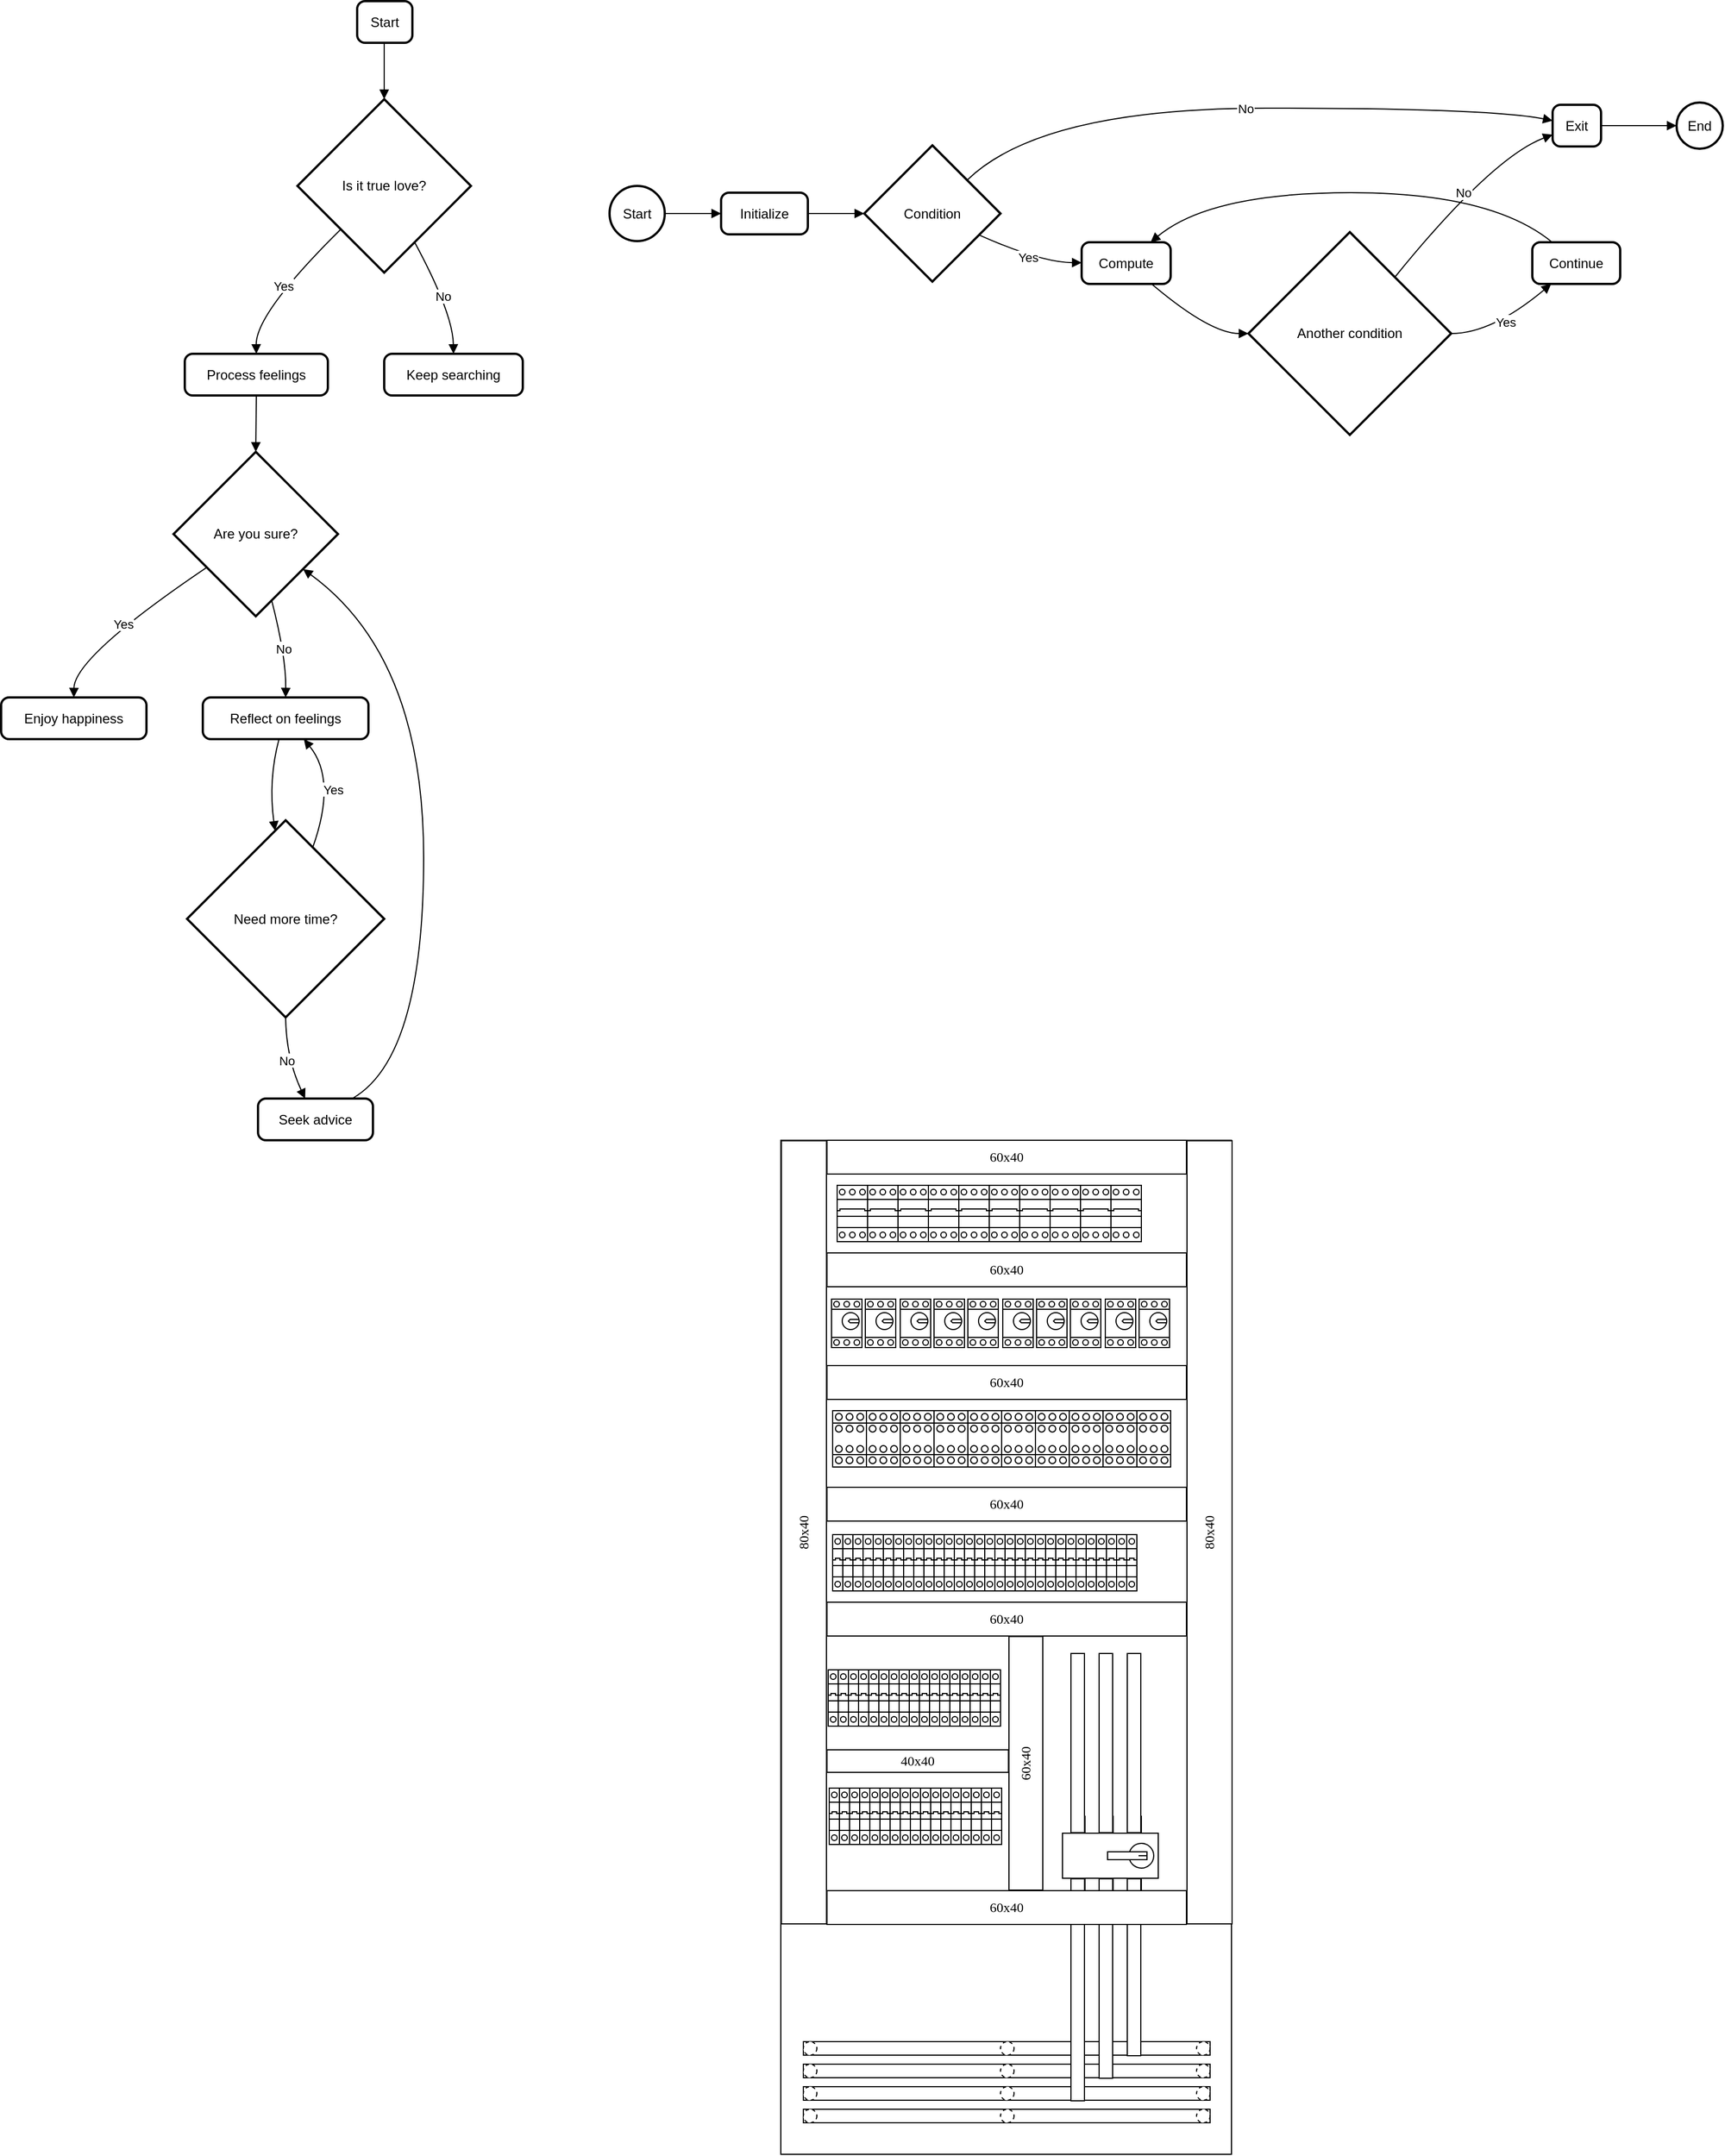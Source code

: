 <mxfile version="24.7.10">
  <diagram name="Page-1" id="JNUpkEpiuHTfUst7GYjN">
    <mxGraphModel dx="701" dy="-2939" grid="1" gridSize="10" guides="1" tooltips="1" connect="1" arrows="1" fold="1" page="1" pageScale="1" pageWidth="850" pageHeight="1100" math="0" shadow="0">
      <root>
        <mxCell id="0" />
        <mxCell id="1" parent="0" />
        <mxCell id="OuKS78Ats9uxQYEp-e0J-1" value="Start" style="rounded=1;absoluteArcSize=1;arcSize=14;whiteSpace=wrap;strokeWidth=2;" vertex="1" parent="1">
          <mxGeometry x="336" y="3370" width="49" height="37" as="geometry" />
        </mxCell>
        <mxCell id="OuKS78Ats9uxQYEp-e0J-2" value="Is it true love?" style="rhombus;strokeWidth=2;whiteSpace=wrap;" vertex="1" parent="1">
          <mxGeometry x="283" y="3457" width="154" height="154" as="geometry" />
        </mxCell>
        <mxCell id="OuKS78Ats9uxQYEp-e0J-3" value="Process feelings" style="rounded=1;absoluteArcSize=1;arcSize=14;whiteSpace=wrap;strokeWidth=2;" vertex="1" parent="1">
          <mxGeometry x="183" y="3683" width="127" height="37" as="geometry" />
        </mxCell>
        <mxCell id="OuKS78Ats9uxQYEp-e0J-4" value="Are you sure?" style="rhombus;strokeWidth=2;whiteSpace=wrap;" vertex="1" parent="1">
          <mxGeometry x="173" y="3770" width="146" height="146" as="geometry" />
        </mxCell>
        <mxCell id="OuKS78Ats9uxQYEp-e0J-5" value="Enjoy happiness" style="rounded=1;absoluteArcSize=1;arcSize=14;whiteSpace=wrap;strokeWidth=2;" vertex="1" parent="1">
          <mxGeometry x="20" y="3988" width="129" height="37" as="geometry" />
        </mxCell>
        <mxCell id="OuKS78Ats9uxQYEp-e0J-6" value="Reflect on feelings" style="rounded=1;absoluteArcSize=1;arcSize=14;whiteSpace=wrap;strokeWidth=2;" vertex="1" parent="1">
          <mxGeometry x="199" y="3988" width="147" height="37" as="geometry" />
        </mxCell>
        <mxCell id="OuKS78Ats9uxQYEp-e0J-7" value="Need more time?" style="rhombus;strokeWidth=2;whiteSpace=wrap;" vertex="1" parent="1">
          <mxGeometry x="185" y="4097" width="175" height="175" as="geometry" />
        </mxCell>
        <mxCell id="OuKS78Ats9uxQYEp-e0J-8" value="Seek advice" style="rounded=1;absoluteArcSize=1;arcSize=14;whiteSpace=wrap;strokeWidth=2;" vertex="1" parent="1">
          <mxGeometry x="248" y="4344" width="102" height="37" as="geometry" />
        </mxCell>
        <mxCell id="OuKS78Ats9uxQYEp-e0J-9" value="Keep searching" style="rounded=1;absoluteArcSize=1;arcSize=14;whiteSpace=wrap;strokeWidth=2;" vertex="1" parent="1">
          <mxGeometry x="360" y="3683" width="123" height="37" as="geometry" />
        </mxCell>
        <mxCell id="OuKS78Ats9uxQYEp-e0J-10" value="" style="curved=1;startArrow=none;endArrow=block;exitX=0.49;exitY=1;entryX=0.5;entryY=0;rounded=0;" edge="1" parent="1" source="OuKS78Ats9uxQYEp-e0J-1" target="OuKS78Ats9uxQYEp-e0J-2">
          <mxGeometry relative="1" as="geometry">
            <Array as="points" />
          </mxGeometry>
        </mxCell>
        <mxCell id="OuKS78Ats9uxQYEp-e0J-11" value="Yes" style="curved=1;startArrow=none;endArrow=block;exitX=0;exitY=1;entryX=0.5;entryY=0;rounded=0;" edge="1" parent="1" source="OuKS78Ats9uxQYEp-e0J-2" target="OuKS78Ats9uxQYEp-e0J-3">
          <mxGeometry relative="1" as="geometry">
            <Array as="points">
              <mxPoint x="246" y="3647" />
            </Array>
          </mxGeometry>
        </mxCell>
        <mxCell id="OuKS78Ats9uxQYEp-e0J-12" value="" style="curved=1;startArrow=none;endArrow=block;exitX=0.5;exitY=1;entryX=0.5;entryY=0;rounded=0;" edge="1" parent="1" source="OuKS78Ats9uxQYEp-e0J-3" target="OuKS78Ats9uxQYEp-e0J-4">
          <mxGeometry relative="1" as="geometry">
            <Array as="points" />
          </mxGeometry>
        </mxCell>
        <mxCell id="OuKS78Ats9uxQYEp-e0J-13" value="Yes" style="curved=1;startArrow=none;endArrow=block;exitX=0;exitY=0.84;entryX=0.5;entryY=0;rounded=0;" edge="1" parent="1" source="OuKS78Ats9uxQYEp-e0J-4" target="OuKS78Ats9uxQYEp-e0J-5">
          <mxGeometry relative="1" as="geometry">
            <Array as="points">
              <mxPoint x="85" y="3952" />
            </Array>
          </mxGeometry>
        </mxCell>
        <mxCell id="OuKS78Ats9uxQYEp-e0J-14" value="No" style="curved=1;startArrow=none;endArrow=block;exitX=0.62;exitY=1;entryX=0.5;entryY=0;rounded=0;" edge="1" parent="1" source="OuKS78Ats9uxQYEp-e0J-4" target="OuKS78Ats9uxQYEp-e0J-6">
          <mxGeometry relative="1" as="geometry">
            <Array as="points">
              <mxPoint x="273" y="3952" />
            </Array>
          </mxGeometry>
        </mxCell>
        <mxCell id="OuKS78Ats9uxQYEp-e0J-15" value="" style="curved=1;startArrow=none;endArrow=block;exitX=0.46;exitY=1;entryX=0.44;entryY=0;rounded=0;" edge="1" parent="1" source="OuKS78Ats9uxQYEp-e0J-6" target="OuKS78Ats9uxQYEp-e0J-7">
          <mxGeometry relative="1" as="geometry">
            <Array as="points">
              <mxPoint x="257" y="4061" />
            </Array>
          </mxGeometry>
        </mxCell>
        <mxCell id="OuKS78Ats9uxQYEp-e0J-16" value="Yes" style="curved=1;startArrow=none;endArrow=block;exitX=0.69;exitY=0;entryX=0.61;entryY=1;rounded=0;" edge="1" parent="1" source="OuKS78Ats9uxQYEp-e0J-7" target="OuKS78Ats9uxQYEp-e0J-6">
          <mxGeometry relative="1" as="geometry">
            <Array as="points">
              <mxPoint x="318" y="4061" />
            </Array>
          </mxGeometry>
        </mxCell>
        <mxCell id="OuKS78Ats9uxQYEp-e0J-17" value="No" style="curved=1;startArrow=none;endArrow=block;exitX=0.5;exitY=1;entryX=0.41;entryY=0;rounded=0;" edge="1" parent="1" source="OuKS78Ats9uxQYEp-e0J-7" target="OuKS78Ats9uxQYEp-e0J-8">
          <mxGeometry relative="1" as="geometry">
            <Array as="points">
              <mxPoint x="273" y="4308" />
            </Array>
          </mxGeometry>
        </mxCell>
        <mxCell id="OuKS78Ats9uxQYEp-e0J-18" value="" style="curved=1;startArrow=none;endArrow=block;exitX=0.82;exitY=0;entryX=1;entryY=0.87;rounded=0;" edge="1" parent="1" source="OuKS78Ats9uxQYEp-e0J-8" target="OuKS78Ats9uxQYEp-e0J-4">
          <mxGeometry relative="1" as="geometry">
            <Array as="points">
              <mxPoint x="395" y="4308" />
              <mxPoint x="395" y="3952" />
            </Array>
          </mxGeometry>
        </mxCell>
        <mxCell id="OuKS78Ats9uxQYEp-e0J-19" value="No" style="curved=1;startArrow=none;endArrow=block;exitX=0.77;exitY=1;entryX=0.5;entryY=0;rounded=0;" edge="1" parent="1" source="OuKS78Ats9uxQYEp-e0J-2" target="OuKS78Ats9uxQYEp-e0J-9">
          <mxGeometry relative="1" as="geometry">
            <Array as="points">
              <mxPoint x="421" y="3647" />
            </Array>
          </mxGeometry>
        </mxCell>
        <mxCell id="OuKS78Ats9uxQYEp-e0J-20" value="Start" style="ellipse;aspect=fixed;strokeWidth=2;whiteSpace=wrap;" vertex="1" parent="1">
          <mxGeometry x="560" y="3534" width="49" height="49" as="geometry" />
        </mxCell>
        <mxCell id="OuKS78Ats9uxQYEp-e0J-21" value="Initialize" style="rounded=1;absoluteArcSize=1;arcSize=14;whiteSpace=wrap;strokeWidth=2;" vertex="1" parent="1">
          <mxGeometry x="659" y="3540" width="77" height="37" as="geometry" />
        </mxCell>
        <mxCell id="OuKS78Ats9uxQYEp-e0J-22" value="Condition" style="rhombus;strokeWidth=2;whiteSpace=wrap;" vertex="1" parent="1">
          <mxGeometry x="786" y="3498" width="121" height="121" as="geometry" />
        </mxCell>
        <mxCell id="OuKS78Ats9uxQYEp-e0J-23" value="Compute" style="rounded=1;absoluteArcSize=1;arcSize=14;whiteSpace=wrap;strokeWidth=2;" vertex="1" parent="1">
          <mxGeometry x="979" y="3584" width="79" height="37" as="geometry" />
        </mxCell>
        <mxCell id="OuKS78Ats9uxQYEp-e0J-24" value="Another condition" style="rhombus;strokeWidth=2;whiteSpace=wrap;" vertex="1" parent="1">
          <mxGeometry x="1127" y="3575" width="180" height="180" as="geometry" />
        </mxCell>
        <mxCell id="OuKS78Ats9uxQYEp-e0J-25" value="Exit" style="rounded=1;absoluteArcSize=1;arcSize=14;whiteSpace=wrap;strokeWidth=2;" vertex="1" parent="1">
          <mxGeometry x="1397" y="3462" width="43" height="37" as="geometry" />
        </mxCell>
        <mxCell id="OuKS78Ats9uxQYEp-e0J-26" value="Continue" style="rounded=1;absoluteArcSize=1;arcSize=14;whiteSpace=wrap;strokeWidth=2;" vertex="1" parent="1">
          <mxGeometry x="1379" y="3584" width="78" height="37" as="geometry" />
        </mxCell>
        <mxCell id="OuKS78Ats9uxQYEp-e0J-27" value="End" style="ellipse;aspect=fixed;strokeWidth=2;whiteSpace=wrap;" vertex="1" parent="1">
          <mxGeometry x="1507" y="3460" width="41" height="41" as="geometry" />
        </mxCell>
        <mxCell id="OuKS78Ats9uxQYEp-e0J-28" value="" style="curved=1;startArrow=none;endArrow=block;exitX=1;exitY=0.5;entryX=0;entryY=0.5;rounded=0;" edge="1" parent="1" source="OuKS78Ats9uxQYEp-e0J-20" target="OuKS78Ats9uxQYEp-e0J-21">
          <mxGeometry relative="1" as="geometry">
            <Array as="points" />
          </mxGeometry>
        </mxCell>
        <mxCell id="OuKS78Ats9uxQYEp-e0J-29" value="" style="curved=1;startArrow=none;endArrow=block;exitX=1;exitY=0.5;entryX=0;entryY=0.5;rounded=0;" edge="1" parent="1" source="OuKS78Ats9uxQYEp-e0J-21" target="OuKS78Ats9uxQYEp-e0J-22">
          <mxGeometry relative="1" as="geometry">
            <Array as="points" />
          </mxGeometry>
        </mxCell>
        <mxCell id="OuKS78Ats9uxQYEp-e0J-30" value="Yes" style="curved=1;startArrow=none;endArrow=block;exitX=1;exitY=0.73;entryX=0;entryY=0.49;rounded=0;" edge="1" parent="1" source="OuKS78Ats9uxQYEp-e0J-22" target="OuKS78Ats9uxQYEp-e0J-23">
          <mxGeometry relative="1" as="geometry">
            <Array as="points">
              <mxPoint x="943" y="3602" />
            </Array>
          </mxGeometry>
        </mxCell>
        <mxCell id="OuKS78Ats9uxQYEp-e0J-31" value="" style="curved=1;startArrow=none;endArrow=block;exitX=0.78;exitY=0.99;entryX=0;entryY=0.5;rounded=0;" edge="1" parent="1" source="OuKS78Ats9uxQYEp-e0J-23" target="OuKS78Ats9uxQYEp-e0J-24">
          <mxGeometry relative="1" as="geometry">
            <Array as="points">
              <mxPoint x="1093" y="3665" />
            </Array>
          </mxGeometry>
        </mxCell>
        <mxCell id="OuKS78Ats9uxQYEp-e0J-32" value="No" style="curved=1;startArrow=none;endArrow=block;exitX=0.9;exitY=0;entryX=-0.01;entryY=0.72;rounded=0;" edge="1" parent="1" source="OuKS78Ats9uxQYEp-e0J-24" target="OuKS78Ats9uxQYEp-e0J-25">
          <mxGeometry relative="1" as="geometry">
            <Array as="points">
              <mxPoint x="1343" y="3509" />
            </Array>
          </mxGeometry>
        </mxCell>
        <mxCell id="OuKS78Ats9uxQYEp-e0J-33" value="Yes" style="curved=1;startArrow=none;endArrow=block;exitX=1;exitY=0.5;entryX=0.22;entryY=0.99;rounded=0;" edge="1" parent="1" source="OuKS78Ats9uxQYEp-e0J-24" target="OuKS78Ats9uxQYEp-e0J-26">
          <mxGeometry relative="1" as="geometry">
            <Array as="points">
              <mxPoint x="1343" y="3665" />
            </Array>
          </mxGeometry>
        </mxCell>
        <mxCell id="OuKS78Ats9uxQYEp-e0J-34" value="" style="curved=1;startArrow=none;endArrow=block;exitX=0.22;exitY=-0.01;entryX=0.78;entryY=-0.01;rounded=0;" edge="1" parent="1" source="OuKS78Ats9uxQYEp-e0J-26" target="OuKS78Ats9uxQYEp-e0J-23">
          <mxGeometry relative="1" as="geometry">
            <Array as="points">
              <mxPoint x="1343" y="3540" />
              <mxPoint x="1093" y="3540" />
            </Array>
          </mxGeometry>
        </mxCell>
        <mxCell id="OuKS78Ats9uxQYEp-e0J-35" value="No" style="curved=1;startArrow=none;endArrow=block;exitX=1;exitY=0.02;entryX=-0.01;entryY=0.38;rounded=0;" edge="1" parent="1" source="OuKS78Ats9uxQYEp-e0J-22" target="OuKS78Ats9uxQYEp-e0J-25">
          <mxGeometry relative="1" as="geometry">
            <Array as="points">
              <mxPoint x="943" y="3465" />
              <mxPoint x="1343" y="3465" />
            </Array>
          </mxGeometry>
        </mxCell>
        <mxCell id="OuKS78Ats9uxQYEp-e0J-36" value="" style="curved=1;startArrow=none;endArrow=block;exitX=0.99;exitY=0.5;entryX=0;entryY=0.5;rounded=0;" edge="1" parent="1" source="OuKS78Ats9uxQYEp-e0J-25" target="OuKS78Ats9uxQYEp-e0J-27">
          <mxGeometry relative="1" as="geometry">
            <Array as="points" />
          </mxGeometry>
        </mxCell>
        <mxCell id="OuKS78Ats9uxQYEp-e0J-46" value="" style="whiteSpace=wrap;html=1;rounded=0;shadow=0;comic=0;labelBackgroundColor=none;strokeWidth=1;fontFamily=Verdana;fontSize=12;align=center;" vertex="1" parent="1">
          <mxGeometry x="712" y="4381" width="400" height="900" as="geometry" />
        </mxCell>
        <mxCell id="OuKS78Ats9uxQYEp-e0J-47" value="80x40" style="shape=rect;dashed=0;shadow=0;html=1;whiteSpace=wrap;rotation=270;rounded=0;comic=0;labelBackgroundColor=none;strokeWidth=1;fontFamily=Verdana;fontSize=12;align=center;" vertex="1" parent="1">
          <mxGeometry x="385" y="4709" width="695" height="40" as="geometry" />
        </mxCell>
        <mxCell id="OuKS78Ats9uxQYEp-e0J-48" value="80x40" style="shape=rect;dashed=0;shadow=0;html=1;whiteSpace=wrap;rotation=270;rounded=0;comic=0;labelBackgroundColor=none;strokeWidth=1;fontFamily=Verdana;fontSize=12;align=center;" vertex="1" parent="1">
          <mxGeometry x="745" y="4709" width="695" height="40" as="geometry" />
        </mxCell>
        <mxCell id="OuKS78Ats9uxQYEp-e0J-49" value="60x40" style="shape=rect;dashed=0;shadow=0;html=1;whiteSpace=wrap;rounded=0;comic=0;labelBackgroundColor=none;strokeWidth=1;fontFamily=Verdana;fontSize=12;lign=center;" vertex="1" parent="1">
          <mxGeometry x="753" y="4381" width="319" height="30" as="geometry" />
        </mxCell>
        <mxCell id="OuKS78Ats9uxQYEp-e0J-50" value="" style="verticalLabelPosition=bottom;dashed=0;shadow=0;html=1;align=center;verticalAlign=top;strokeWidth=1;shape=mxgraph.cabinets.motorized_switch_3p;rounded=0;comic=0;labelBackgroundColor=none;fontFamily=Verdana;fontSize=12" vertex="1" parent="1">
          <mxGeometry x="962" y="4981" width="85" height="70" as="geometry" />
        </mxCell>
        <mxCell id="OuKS78Ats9uxQYEp-e0J-51" value="" style="whiteSpace=wrap;html=1;rounded=0;shadow=0;comic=0;labelBackgroundColor=none;strokeWidth=1;fontFamily=Verdana;fontSize=12;align=center;rotation=0;" vertex="1" parent="1">
          <mxGeometry x="732" y="5241" width="361" height="12" as="geometry" />
        </mxCell>
        <mxCell id="OuKS78Ats9uxQYEp-e0J-52" value="" style="whiteSpace=wrap;html=1;rounded=0;shadow=0;comic=0;labelBackgroundColor=none;strokeWidth=1;fontFamily=Verdana;fontSize=12;align=center;rotation=0;" vertex="1" parent="1">
          <mxGeometry x="732" y="5221" width="361" height="12" as="geometry" />
        </mxCell>
        <mxCell id="OuKS78Ats9uxQYEp-e0J-53" value="" style="whiteSpace=wrap;html=1;rounded=0;shadow=0;comic=0;labelBackgroundColor=none;strokeWidth=1;fontFamily=Verdana;fontSize=12;align=center;rotation=0;" vertex="1" parent="1">
          <mxGeometry x="732" y="5201" width="361" height="12" as="geometry" />
        </mxCell>
        <mxCell id="OuKS78Ats9uxQYEp-e0J-54" value="" style="whiteSpace=wrap;html=1;rounded=0;shadow=0;comic=0;labelBackgroundColor=none;strokeWidth=1;fontFamily=Verdana;fontSize=12;align=center;rotation=0;" vertex="1" parent="1">
          <mxGeometry x="732" y="5181" width="361" height="12" as="geometry" />
        </mxCell>
        <mxCell id="OuKS78Ats9uxQYEp-e0J-55" value="" style="ellipse;whiteSpace=wrap;html=1;rounded=0;shadow=0;comic=0;labelBackgroundColor=none;strokeWidth=1;fontFamily=Verdana;fontSize=12;align=center;dashed=1;" vertex="1" parent="1">
          <mxGeometry x="732" y="5241" width="12" height="12" as="geometry" />
        </mxCell>
        <mxCell id="OuKS78Ats9uxQYEp-e0J-56" value="" style="ellipse;whiteSpace=wrap;html=1;rounded=0;shadow=0;comic=0;labelBackgroundColor=none;strokeWidth=1;fontFamily=Verdana;fontSize=12;align=center;dashed=1;" vertex="1" parent="1">
          <mxGeometry x="907" y="5241" width="12" height="12" as="geometry" />
        </mxCell>
        <mxCell id="OuKS78Ats9uxQYEp-e0J-57" value="" style="ellipse;whiteSpace=wrap;html=1;rounded=0;shadow=0;comic=0;labelBackgroundColor=none;strokeWidth=1;fontFamily=Verdana;fontSize=12;align=center;dashed=1;" vertex="1" parent="1">
          <mxGeometry x="1081" y="5241" width="12" height="12" as="geometry" />
        </mxCell>
        <mxCell id="OuKS78Ats9uxQYEp-e0J-58" value="" style="ellipse;whiteSpace=wrap;html=1;rounded=0;shadow=0;comic=0;labelBackgroundColor=none;strokeWidth=1;fontFamily=Verdana;fontSize=12;align=center;dashed=1;" vertex="1" parent="1">
          <mxGeometry x="732" y="5221" width="12" height="12" as="geometry" />
        </mxCell>
        <mxCell id="OuKS78Ats9uxQYEp-e0J-59" value="" style="ellipse;whiteSpace=wrap;html=1;rounded=0;shadow=0;comic=0;labelBackgroundColor=none;strokeWidth=1;fontFamily=Verdana;fontSize=12;align=center;dashed=1;" vertex="1" parent="1">
          <mxGeometry x="907" y="5221" width="12" height="12" as="geometry" />
        </mxCell>
        <mxCell id="OuKS78Ats9uxQYEp-e0J-60" value="" style="ellipse;whiteSpace=wrap;html=1;rounded=0;shadow=0;comic=0;labelBackgroundColor=none;strokeWidth=1;fontFamily=Verdana;fontSize=12;align=center;dashed=1;" vertex="1" parent="1">
          <mxGeometry x="1081" y="5221" width="12" height="12" as="geometry" />
        </mxCell>
        <mxCell id="OuKS78Ats9uxQYEp-e0J-61" value="" style="ellipse;whiteSpace=wrap;html=1;rounded=0;shadow=0;comic=0;labelBackgroundColor=none;strokeWidth=1;fontFamily=Verdana;fontSize=12;align=center;dashed=1;" vertex="1" parent="1">
          <mxGeometry x="732" y="5201" width="12" height="12" as="geometry" />
        </mxCell>
        <mxCell id="OuKS78Ats9uxQYEp-e0J-62" value="" style="ellipse;whiteSpace=wrap;html=1;rounded=0;shadow=0;comic=0;labelBackgroundColor=none;strokeWidth=1;fontFamily=Verdana;fontSize=12;align=center;dashed=1;" vertex="1" parent="1">
          <mxGeometry x="907" y="5201" width="12" height="12" as="geometry" />
        </mxCell>
        <mxCell id="OuKS78Ats9uxQYEp-e0J-63" value="" style="ellipse;whiteSpace=wrap;html=1;rounded=0;shadow=0;comic=0;labelBackgroundColor=none;strokeWidth=1;fontFamily=Verdana;fontSize=12;align=center;dashed=1;" vertex="1" parent="1">
          <mxGeometry x="1081" y="5201" width="12" height="12" as="geometry" />
        </mxCell>
        <mxCell id="OuKS78Ats9uxQYEp-e0J-64" value="" style="ellipse;whiteSpace=wrap;html=1;rounded=0;shadow=0;comic=0;labelBackgroundColor=none;strokeWidth=1;fontFamily=Verdana;fontSize=12;align=center;dashed=1;" vertex="1" parent="1">
          <mxGeometry x="732" y="5181" width="12" height="12" as="geometry" />
        </mxCell>
        <mxCell id="OuKS78Ats9uxQYEp-e0J-65" value="" style="ellipse;whiteSpace=wrap;html=1;rounded=0;shadow=0;comic=0;labelBackgroundColor=none;strokeWidth=1;fontFamily=Verdana;fontSize=12;align=center;dashed=1;" vertex="1" parent="1">
          <mxGeometry x="907" y="5181" width="12" height="12" as="geometry" />
        </mxCell>
        <mxCell id="OuKS78Ats9uxQYEp-e0J-66" value="" style="ellipse;whiteSpace=wrap;html=1;rounded=0;shadow=0;comic=0;labelBackgroundColor=none;strokeWidth=1;fontFamily=Verdana;fontSize=12;align=center;dashed=1;" vertex="1" parent="1">
          <mxGeometry x="1081" y="5181" width="12" height="12" as="geometry" />
        </mxCell>
        <mxCell id="OuKS78Ats9uxQYEp-e0J-67" value="" style="whiteSpace=wrap;html=1;rounded=0;shadow=0;comic=0;labelBackgroundColor=none;strokeWidth=1;ontFamily=Verdana;fontSize=12;align=center;rotation=-90;" vertex="1" parent="1">
          <mxGeometry x="947" y="5109" width="157" height="12" as="geometry" />
        </mxCell>
        <mxCell id="OuKS78Ats9uxQYEp-e0J-68" value="" style="whiteSpace=wrap;html=1;rounded=0;shadow=0;comic=0;labelBackgroundColor=none;strokeWidth=1;ontFamily=Verdana;fontSize=12;align=center;rotation=-90;" vertex="1" parent="1">
          <mxGeometry x="912" y="5119" width="177" height="12" as="geometry" />
        </mxCell>
        <mxCell id="OuKS78Ats9uxQYEp-e0J-69" value="" style="whiteSpace=wrap;html=1;rounded=0;shadow=0;comic=0;labelBackgroundColor=none;strokeWidth=1;ontFamily=Verdana;fontSize=12;align=center;rotation=-90;" vertex="1" parent="1">
          <mxGeometry x="877" y="5129" width="197" height="12" as="geometry" />
        </mxCell>
        <mxCell id="OuKS78Ats9uxQYEp-e0J-70" value="" style="whiteSpace=wrap;html=1;rounded=0;shadow=0;comic=0;labelBackgroundColor=none;strokeWidth=1;fontFamily=Verdana;fontSize=12;align=center;rotation=-90;" vertex="1" parent="1">
          <mxGeometry x="896" y="4910" width="159" height="12" as="geometry" />
        </mxCell>
        <mxCell id="OuKS78Ats9uxQYEp-e0J-71" value="" style="whiteSpace=wrap;html=1;rounded=0;shadow=0;comic=0;labelBackgroundColor=none;strokeWidth=1;fontFamily=Verdana;fontSize=12;align=center;rotation=-90;" vertex="1" parent="1">
          <mxGeometry x="921" y="4910" width="159" height="12" as="geometry" />
        </mxCell>
        <mxCell id="OuKS78Ats9uxQYEp-e0J-72" value="" style="whiteSpace=wrap;html=1;rounded=0;shadow=0;comic=0;labelBackgroundColor=none;strokeWidth=1;fontFamily=Verdana;fontSize=12;align=center;rotation=-90;" vertex="1" parent="1">
          <mxGeometry x="946" y="4910" width="159" height="12" as="geometry" />
        </mxCell>
        <mxCell id="OuKS78Ats9uxQYEp-e0J-73" value="60x40" style="shape=rect;dashed=0;shadow=0;html=1;whiteSpace=wrap;rounded=0;comic=0;labelBackgroundColor=none;strokeWidth=1;fontFamily=Verdana;fontSize=12;align=center;" vertex="1" parent="1">
          <mxGeometry x="753" y="5047" width="319" height="30" as="geometry" />
        </mxCell>
        <mxCell id="OuKS78Ats9uxQYEp-e0J-74" value="60x40" style="shape=rect;dashed=0;shadow=0;html=1;whiteSpace=wrap;rounded=0;comic=0;labelBackgroundColor=none;strokeWidth=1;fontFamily=Verdana;fontSize=12;align=center;" vertex="1" parent="1">
          <mxGeometry x="753" y="4791" width="319" height="30" as="geometry" />
        </mxCell>
        <mxCell id="OuKS78Ats9uxQYEp-e0J-75" value="60x40" style="shape=rect;dashed=0;shadow=0;html=1;whiteSpace=wrap;rounded=0;comic=0;labelBackgroundColor=none;strokeWidth=1;fontFamily=Verdana;fontSize=12;align=center;" vertex="1" parent="1">
          <mxGeometry x="753" y="4689" width="319" height="30" as="geometry" />
        </mxCell>
        <mxCell id="OuKS78Ats9uxQYEp-e0J-76" value="60x40" style="shape=rect;dashed=0;shadow=0;html=1;whiteSpace=wrap;rounded=0;comic=0;labelBackgroundColor=none;strokeWidth=1;fontFamily=Verdana;fontSize=12;align=center;" vertex="1" parent="1">
          <mxGeometry x="753" y="4481" width="319" height="30" as="geometry" />
        </mxCell>
        <mxCell id="OuKS78Ats9uxQYEp-e0J-77" value="" style="verticalLabelPosition=bottom;dashed=0;shadow=0;html=1;align=center;verticalAlign=top;strokeWidth=1;shape=mxgraph.cabinets.cb_3p;rounded=0;comic=0;labelBackgroundColor=none;fontFamily=Verdana;fontSize=12" vertex="1" parent="1">
          <mxGeometry x="762" y="4421" width="27" height="50" as="geometry" />
        </mxCell>
        <mxCell id="OuKS78Ats9uxQYEp-e0J-78" value="" style="verticalLabelPosition=bottom;dashed=0;shadow=0;html=1;align=center;verticalAlign=top;strokeWidth=1;shape=mxgraph.cabinets.cb_3p;rounded=0;comic=0;labelBackgroundColor=none;fontFamily=Verdana;fontSize=12" vertex="1" parent="1">
          <mxGeometry x="789" y="4421" width="27" height="50" as="geometry" />
        </mxCell>
        <mxCell id="OuKS78Ats9uxQYEp-e0J-79" value="" style="verticalLabelPosition=bottom;dashed=0;shadow=0;html=1;align=center;verticalAlign=top;strokeWidth=1;shape=mxgraph.cabinets.cb_3p;rounded=0;comic=0;labelBackgroundColor=none;fontFamily=Verdana;fontSize=12" vertex="1" parent="1">
          <mxGeometry x="816" y="4421" width="27" height="50" as="geometry" />
        </mxCell>
        <mxCell id="OuKS78Ats9uxQYEp-e0J-80" value="" style="verticalLabelPosition=bottom;dashed=0;shadow=0;html=1;align=center;verticalAlign=top;strokeWidth=1;shape=mxgraph.cabinets.cb_3p;rounded=0;comic=0;labelBackgroundColor=none;fontFamily=Verdana;fontSize=12" vertex="1" parent="1">
          <mxGeometry x="843" y="4421" width="27" height="50" as="geometry" />
        </mxCell>
        <mxCell id="OuKS78Ats9uxQYEp-e0J-81" value="" style="verticalLabelPosition=bottom;dashed=0;shadow=0;html=1;align=center;verticalAlign=top;strokeWidth=1;shape=mxgraph.cabinets.cb_3p;rounded=0;comic=0;labelBackgroundColor=none;fontFamily=Verdana;fontSize=12" vertex="1" parent="1">
          <mxGeometry x="870" y="4421" width="27" height="50" as="geometry" />
        </mxCell>
        <mxCell id="OuKS78Ats9uxQYEp-e0J-82" value="" style="verticalLabelPosition=bottom;dashed=0;shadow=0;html=1;align=center;verticalAlign=top;strokeWidth=1;shape=mxgraph.cabinets.cb_3p;rounded=0;comic=0;labelBackgroundColor=none;fontFamily=Verdana;fontSize=12" vertex="1" parent="1">
          <mxGeometry x="897" y="4421" width="27" height="50" as="geometry" />
        </mxCell>
        <mxCell id="OuKS78Ats9uxQYEp-e0J-83" value="" style="verticalLabelPosition=bottom;dashed=0;shadow=0;html=1;align=center;verticalAlign=top;strokeWidth=1;shape=mxgraph.cabinets.cb_3p;rounded=0;comic=0;labelBackgroundColor=none;fontFamily=Verdana;fontSize=12" vertex="1" parent="1">
          <mxGeometry x="924" y="4421" width="27" height="50" as="geometry" />
        </mxCell>
        <mxCell id="OuKS78Ats9uxQYEp-e0J-84" value="" style="verticalLabelPosition=bottom;dashed=0;shadow=0;html=1;align=center;verticalAlign=top;strokeWidth=1;shape=mxgraph.cabinets.cb_3p;rounded=0;comic=0;labelBackgroundColor=none;fontFamily=Verdana;fontSize=12" vertex="1" parent="1">
          <mxGeometry x="951" y="4421" width="27" height="50" as="geometry" />
        </mxCell>
        <mxCell id="OuKS78Ats9uxQYEp-e0J-85" value="" style="verticalLabelPosition=bottom;dashed=0;shadow=0;html=1;align=center;verticalAlign=top;strokeWidth=1;shape=mxgraph.cabinets.cb_3p;rounded=0;comic=0;labelBackgroundColor=none;fontFamily=Verdana;fontSize=12" vertex="1" parent="1">
          <mxGeometry x="978" y="4421" width="27" height="50" as="geometry" />
        </mxCell>
        <mxCell id="OuKS78Ats9uxQYEp-e0J-86" value="" style="verticalLabelPosition=bottom;dashed=0;shadow=0;html=1;align=center;verticalAlign=top;strokeWidth=1;shape=mxgraph.cabinets.cb_3p;rounded=0;comic=0;labelBackgroundColor=none;fontFamily=Verdana;fontSize=12" vertex="1" parent="1">
          <mxGeometry x="1005" y="4421" width="27" height="50" as="geometry" />
        </mxCell>
        <mxCell id="OuKS78Ats9uxQYEp-e0J-87" value="" style="verticalLabelPosition=bottom;dashed=0;shadow=0;html=1;align=center;verticalAlign=top;strokeWidth=1;shape=mxgraph.cabinets.contactor_32_125a;rounded=0;comic=0;labelBackgroundColor=none;fontFamily=Verdana;fontSize=12" vertex="1" parent="1">
          <mxGeometry x="758" y="4621" width="30" height="50" as="geometry" />
        </mxCell>
        <mxCell id="OuKS78Ats9uxQYEp-e0J-88" value="" style="verticalLabelPosition=bottom;dashed=0;shadow=0;html=1;align=center;verticalAlign=top;strokeWidth=1;shape=mxgraph.cabinets.contactor_32_125a;rounded=0;comic=0;labelBackgroundColor=none;fontFamily=Verdana;fontSize=12" vertex="1" parent="1">
          <mxGeometry x="788" y="4621" width="30" height="50" as="geometry" />
        </mxCell>
        <mxCell id="OuKS78Ats9uxQYEp-e0J-89" value="" style="verticalLabelPosition=bottom;dashed=0;shadow=0;html=1;align=center;verticalAlign=top;strokeWidth=1;shape=mxgraph.cabinets.contactor_32_125a;rounded=0;comic=0;labelBackgroundColor=none;fontFamily=Verdana;fontSize=12" vertex="1" parent="1">
          <mxGeometry x="818" y="4621" width="30" height="50" as="geometry" />
        </mxCell>
        <mxCell id="OuKS78Ats9uxQYEp-e0J-90" value="" style="verticalLabelPosition=bottom;dashed=0;shadow=0;html=1;align=center;verticalAlign=top;strokeWidth=1;shape=mxgraph.cabinets.contactor_32_125a;rounded=0;comic=0;labelBackgroundColor=none;fontFamily=Verdana;fontSize=12" vertex="1" parent="1">
          <mxGeometry x="848" y="4621" width="30" height="50" as="geometry" />
        </mxCell>
        <mxCell id="OuKS78Ats9uxQYEp-e0J-91" value="" style="verticalLabelPosition=bottom;dashed=0;shadow=0;html=1;align=center;verticalAlign=top;strokeWidth=1;shape=mxgraph.cabinets.contactor_32_125a;rounded=0;comic=0;labelBackgroundColor=none;fontFamily=Verdana;fontSize=12" vertex="1" parent="1">
          <mxGeometry x="878" y="4621" width="30" height="50" as="geometry" />
        </mxCell>
        <mxCell id="OuKS78Ats9uxQYEp-e0J-92" value="" style="verticalLabelPosition=bottom;dashed=0;shadow=0;html=1;align=center;verticalAlign=top;strokeWidth=1;shape=mxgraph.cabinets.contactor_32_125a;rounded=0;comic=0;labelBackgroundColor=none;fontFamily=Verdana;fontSize=12" vertex="1" parent="1">
          <mxGeometry x="908" y="4621" width="30" height="50" as="geometry" />
        </mxCell>
        <mxCell id="OuKS78Ats9uxQYEp-e0J-93" value="" style="verticalLabelPosition=bottom;dashed=0;shadow=0;html=1;align=center;verticalAlign=top;strokeWidth=1;shape=mxgraph.cabinets.contactor_32_125a;rounded=0;comic=0;labelBackgroundColor=none;fontFamily=Verdana;fontSize=12" vertex="1" parent="1">
          <mxGeometry x="938" y="4621" width="30" height="50" as="geometry" />
        </mxCell>
        <mxCell id="OuKS78Ats9uxQYEp-e0J-94" value="" style="verticalLabelPosition=bottom;dashed=0;shadow=0;html=1;align=center;verticalAlign=top;strokeWidth=1;shape=mxgraph.cabinets.contactor_32_125a;rounded=0;comic=0;labelBackgroundColor=none;fontFamily=Verdana;fontSize=12" vertex="1" parent="1">
          <mxGeometry x="968" y="4621" width="30" height="50" as="geometry" />
        </mxCell>
        <mxCell id="OuKS78Ats9uxQYEp-e0J-95" value="" style="verticalLabelPosition=bottom;dashed=0;shadow=0;html=1;align=center;verticalAlign=top;strokeWidth=1;shape=mxgraph.cabinets.contactor_32_125a;rounded=0;comic=0;labelBackgroundColor=none;fontFamily=Verdana;fontSize=12" vertex="1" parent="1">
          <mxGeometry x="998" y="4621" width="30" height="50" as="geometry" />
        </mxCell>
        <mxCell id="OuKS78Ats9uxQYEp-e0J-96" value="" style="verticalLabelPosition=bottom;dashed=0;shadow=0;html=1;align=center;verticalAlign=top;strokeWidth=1;shape=mxgraph.cabinets.contactor_32_125a;rounded=0;comic=0;labelBackgroundColor=none;fontFamily=Verdana;fontSize=12" vertex="1" parent="1">
          <mxGeometry x="1028" y="4621" width="30" height="50" as="geometry" />
        </mxCell>
        <mxCell id="OuKS78Ats9uxQYEp-e0J-97" value="60x40" style="shape=rect;dashed=0;shadow=0;html=1;whiteSpace=wrap;rounded=0;comic=0;labelBackgroundColor=none;strokeWidth=1;fontFamily=Verdana;fontSize=12;align=center;" vertex="1" parent="1">
          <mxGeometry x="753" y="4581" width="319" height="30" as="geometry" />
        </mxCell>
        <mxCell id="OuKS78Ats9uxQYEp-e0J-98" value="" style="verticalLabelPosition=bottom;dashed=0;shadow=0;html=1;align=center;verticalAlign=top;strokeWidth=1;shape=mxgraph.cabinets.motor_cb_1_32a;rounded=0;comic=0;labelBackgroundColor=none;fontFamily=Verdana;fontColor=#000000;" vertex="1" parent="1">
          <mxGeometry x="757" y="4522" width="27" height="43" as="geometry" />
        </mxCell>
        <mxCell id="OuKS78Ats9uxQYEp-e0J-99" value="" style="verticalLabelPosition=bottom;dashed=0;shadow=0;html=1;align=center;verticalAlign=top;strokeWidth=1;shape=mxgraph.cabinets.motor_cb_1_32a;rounded=0;comic=0;labelBackgroundColor=none;fontFamily=Verdana;fontColor=#000000;" vertex="1" parent="1">
          <mxGeometry x="787" y="4522" width="27" height="43" as="geometry" />
        </mxCell>
        <mxCell id="OuKS78Ats9uxQYEp-e0J-100" value="" style="verticalLabelPosition=bottom;dashed=0;shadow=0;html=1;align=center;verticalAlign=top;strokeWidth=1;shape=mxgraph.cabinets.motor_cb_1_32a;rounded=0;comic=0;labelBackgroundColor=none;fontFamily=Verdana;fontColor=#000000;" vertex="1" parent="1">
          <mxGeometry x="818" y="4522" width="27" height="43" as="geometry" />
        </mxCell>
        <mxCell id="OuKS78Ats9uxQYEp-e0J-101" value="" style="verticalLabelPosition=bottom;dashed=0;shadow=0;html=1;align=center;verticalAlign=top;strokeWidth=1;shape=mxgraph.cabinets.motor_cb_1_32a;rounded=0;comic=0;labelBackgroundColor=none;fontFamily=Verdana;fontColor=#000000;" vertex="1" parent="1">
          <mxGeometry x="848" y="4522" width="27" height="43" as="geometry" />
        </mxCell>
        <mxCell id="OuKS78Ats9uxQYEp-e0J-102" value="" style="verticalLabelPosition=bottom;dashed=0;shadow=0;html=1;align=center;verticalAlign=top;strokeWidth=1;shape=mxgraph.cabinets.motor_cb_1_32a;rounded=0;comic=0;labelBackgroundColor=none;fontFamily=Verdana;fontColor=#000000;" vertex="1" parent="1">
          <mxGeometry x="878" y="4522" width="27" height="43" as="geometry" />
        </mxCell>
        <mxCell id="OuKS78Ats9uxQYEp-e0J-103" value="" style="verticalLabelPosition=bottom;dashed=0;shadow=0;html=1;align=center;verticalAlign=top;strokeWidth=1;shape=mxgraph.cabinets.motor_cb_1_32a;rounded=0;comic=0;labelBackgroundColor=none;fontFamily=Verdana;fontColor=#000000;" vertex="1" parent="1">
          <mxGeometry x="909" y="4522" width="27" height="43" as="geometry" />
        </mxCell>
        <mxCell id="OuKS78Ats9uxQYEp-e0J-104" value="" style="verticalLabelPosition=bottom;dashed=0;shadow=0;html=1;align=center;verticalAlign=top;strokeWidth=1;shape=mxgraph.cabinets.motor_cb_1_32a;rounded=0;comic=0;labelBackgroundColor=none;fontFamily=Verdana;fontColor=#000000;" vertex="1" parent="1">
          <mxGeometry x="939" y="4522" width="27" height="43" as="geometry" />
        </mxCell>
        <mxCell id="OuKS78Ats9uxQYEp-e0J-105" value="" style="verticalLabelPosition=bottom;dashed=0;shadow=0;html=1;align=center;verticalAlign=top;strokeWidth=1;shape=mxgraph.cabinets.motor_cb_1_32a;rounded=0;comic=0;labelBackgroundColor=none;fontFamily=Verdana;fontColor=#000000;" vertex="1" parent="1">
          <mxGeometry x="969" y="4522" width="27" height="43" as="geometry" />
        </mxCell>
        <mxCell id="OuKS78Ats9uxQYEp-e0J-106" value="" style="verticalLabelPosition=bottom;dashed=0;shadow=0;html=1;align=center;verticalAlign=top;strokeWidth=1;shape=mxgraph.cabinets.motor_cb_1_32a;rounded=0;comic=0;labelBackgroundColor=none;fontFamily=Verdana;fontColor=#000000;" vertex="1" parent="1">
          <mxGeometry x="1000" y="4522" width="27" height="43" as="geometry" />
        </mxCell>
        <mxCell id="OuKS78Ats9uxQYEp-e0J-107" value="" style="verticalLabelPosition=bottom;dashed=0;shadow=0;html=1;align=center;verticalAlign=top;strokeWidth=1;shape=mxgraph.cabinets.motor_cb_1_32a;rounded=0;comic=0;labelBackgroundColor=none;fontFamily=Verdana;fontColor=#000000;" vertex="1" parent="1">
          <mxGeometry x="1030" y="4522" width="27" height="43" as="geometry" />
        </mxCell>
        <mxCell id="OuKS78Ats9uxQYEp-e0J-108" value="" style="verticalLabelPosition=bottom;dashed=0;shadow=0;html=1;align=center;verticalAlign=top;strokeWidth=1;shape=mxgraph.cabinets.cb_1p;rounded=0;comic=0;labelBackgroundColor=none;fontFamily=Verdana;fontSize=12" vertex="1" parent="1">
          <mxGeometry x="758" y="4731" width="9" height="50" as="geometry" />
        </mxCell>
        <mxCell id="OuKS78Ats9uxQYEp-e0J-109" value="" style="verticalLabelPosition=bottom;dashed=0;shadow=0;html=1;align=center;verticalAlign=top;strokeWidth=1;shape=mxgraph.cabinets.cb_1p;rounded=0;comic=0;labelBackgroundColor=none;fontFamily=Verdana;fontSize=12" vertex="1" parent="1">
          <mxGeometry x="767" y="4731" width="9" height="50" as="geometry" />
        </mxCell>
        <mxCell id="OuKS78Ats9uxQYEp-e0J-110" value="" style="verticalLabelPosition=bottom;dashed=0;shadow=0;html=1;align=center;verticalAlign=top;strokeWidth=1;shape=mxgraph.cabinets.cb_1p;rounded=0;comic=0;labelBackgroundColor=none;fontFamily=Verdana;fontSize=12" vertex="1" parent="1">
          <mxGeometry x="776" y="4731" width="9" height="50" as="geometry" />
        </mxCell>
        <mxCell id="OuKS78Ats9uxQYEp-e0J-111" value="" style="verticalLabelPosition=bottom;dashed=0;shadow=0;html=1;align=center;verticalAlign=top;strokeWidth=1;shape=mxgraph.cabinets.cb_1p;rounded=0;comic=0;labelBackgroundColor=none;fontFamily=Verdana;fontSize=12" vertex="1" parent="1">
          <mxGeometry x="785" y="4731" width="9" height="50" as="geometry" />
        </mxCell>
        <mxCell id="OuKS78Ats9uxQYEp-e0J-112" value="" style="verticalLabelPosition=bottom;dashed=0;shadow=0;html=1;align=center;verticalAlign=top;strokeWidth=1;shape=mxgraph.cabinets.cb_1p;rounded=0;comic=0;labelBackgroundColor=none;fontFamily=Verdana;fontSize=12" vertex="1" parent="1">
          <mxGeometry x="794" y="4731" width="9" height="50" as="geometry" />
        </mxCell>
        <mxCell id="OuKS78Ats9uxQYEp-e0J-113" value="" style="verticalLabelPosition=bottom;dashed=0;shadow=0;html=1;align=center;verticalAlign=top;strokeWidth=1;shape=mxgraph.cabinets.cb_1p;rounded=0;comic=0;labelBackgroundColor=none;fontFamily=Verdana;fontSize=12" vertex="1" parent="1">
          <mxGeometry x="803" y="4731" width="9" height="50" as="geometry" />
        </mxCell>
        <mxCell id="OuKS78Ats9uxQYEp-e0J-114" value="" style="verticalLabelPosition=bottom;dashed=0;shadow=0;html=1;align=center;verticalAlign=top;strokeWidth=1;shape=mxgraph.cabinets.cb_1p;rounded=0;comic=0;labelBackgroundColor=none;fontFamily=Verdana;fontSize=12" vertex="1" parent="1">
          <mxGeometry x="812" y="4731" width="9" height="50" as="geometry" />
        </mxCell>
        <mxCell id="OuKS78Ats9uxQYEp-e0J-115" value="" style="verticalLabelPosition=bottom;dashed=0;shadow=0;html=1;align=center;verticalAlign=top;strokeWidth=1;shape=mxgraph.cabinets.cb_1p;rounded=0;comic=0;labelBackgroundColor=none;fontFamily=Verdana;fontSize=12" vertex="1" parent="1">
          <mxGeometry x="821" y="4731" width="9" height="50" as="geometry" />
        </mxCell>
        <mxCell id="OuKS78Ats9uxQYEp-e0J-116" value="" style="verticalLabelPosition=bottom;dashed=0;shadow=0;html=1;align=center;verticalAlign=top;strokeWidth=1;shape=mxgraph.cabinets.cb_1p;rounded=0;comic=0;labelBackgroundColor=none;fontFamily=Verdana;fontSize=12" vertex="1" parent="1">
          <mxGeometry x="830" y="4731" width="9" height="50" as="geometry" />
        </mxCell>
        <mxCell id="OuKS78Ats9uxQYEp-e0J-117" value="" style="verticalLabelPosition=bottom;dashed=0;shadow=0;html=1;align=center;verticalAlign=top;strokeWidth=1;shape=mxgraph.cabinets.cb_1p;rounded=0;comic=0;labelBackgroundColor=none;fontFamily=Verdana;fontSize=12" vertex="1" parent="1">
          <mxGeometry x="839" y="4731" width="9" height="50" as="geometry" />
        </mxCell>
        <mxCell id="OuKS78Ats9uxQYEp-e0J-118" value="" style="verticalLabelPosition=bottom;dashed=0;shadow=0;html=1;align=center;verticalAlign=top;strokeWidth=1;shape=mxgraph.cabinets.cb_1p;rounded=0;comic=0;labelBackgroundColor=none;fontFamily=Verdana;fontSize=12" vertex="1" parent="1">
          <mxGeometry x="848" y="4731" width="9" height="50" as="geometry" />
        </mxCell>
        <mxCell id="OuKS78Ats9uxQYEp-e0J-119" value="" style="verticalLabelPosition=bottom;dashed=0;shadow=0;html=1;align=center;verticalAlign=top;strokeWidth=1;shape=mxgraph.cabinets.cb_1p;rounded=0;comic=0;labelBackgroundColor=none;fontFamily=Verdana;fontSize=12" vertex="1" parent="1">
          <mxGeometry x="857" y="4731" width="9" height="50" as="geometry" />
        </mxCell>
        <mxCell id="OuKS78Ats9uxQYEp-e0J-120" value="" style="verticalLabelPosition=bottom;dashed=0;shadow=0;html=1;align=center;verticalAlign=top;strokeWidth=1;shape=mxgraph.cabinets.cb_1p;rounded=0;comic=0;labelBackgroundColor=none;fontFamily=Verdana;fontSize=12" vertex="1" parent="1">
          <mxGeometry x="866" y="4731" width="9" height="50" as="geometry" />
        </mxCell>
        <mxCell id="OuKS78Ats9uxQYEp-e0J-121" value="" style="verticalLabelPosition=bottom;dashed=0;shadow=0;html=1;align=center;verticalAlign=top;strokeWidth=1;shape=mxgraph.cabinets.cb_1p;rounded=0;comic=0;labelBackgroundColor=none;fontFamily=Verdana;fontSize=12" vertex="1" parent="1">
          <mxGeometry x="875" y="4731" width="9" height="50" as="geometry" />
        </mxCell>
        <mxCell id="OuKS78Ats9uxQYEp-e0J-122" value="" style="verticalLabelPosition=bottom;dashed=0;shadow=0;html=1;align=center;verticalAlign=top;strokeWidth=1;shape=mxgraph.cabinets.cb_1p;rounded=0;comic=0;labelBackgroundColor=none;fontFamily=Verdana;fontSize=12" vertex="1" parent="1">
          <mxGeometry x="884" y="4731" width="9" height="50" as="geometry" />
        </mxCell>
        <mxCell id="OuKS78Ats9uxQYEp-e0J-123" value="" style="verticalLabelPosition=bottom;dashed=0;shadow=0;html=1;align=center;verticalAlign=top;strokeWidth=1;shape=mxgraph.cabinets.cb_1p;rounded=0;comic=0;labelBackgroundColor=none;fontFamily=Verdana;fontSize=12" vertex="1" parent="1">
          <mxGeometry x="893" y="4731" width="9" height="50" as="geometry" />
        </mxCell>
        <mxCell id="OuKS78Ats9uxQYEp-e0J-124" value="" style="verticalLabelPosition=bottom;dashed=0;shadow=0;html=1;align=center;verticalAlign=top;strokeWidth=1;shape=mxgraph.cabinets.cb_1p;rounded=0;comic=0;labelBackgroundColor=none;fontFamily=Verdana;fontSize=12" vertex="1" parent="1">
          <mxGeometry x="902" y="4731" width="9" height="50" as="geometry" />
        </mxCell>
        <mxCell id="OuKS78Ats9uxQYEp-e0J-125" value="" style="verticalLabelPosition=bottom;dashed=0;shadow=0;html=1;align=center;verticalAlign=top;strokeWidth=1;shape=mxgraph.cabinets.cb_1p;rounded=0;comic=0;labelBackgroundColor=none;fontFamily=Verdana;fontSize=12" vertex="1" parent="1">
          <mxGeometry x="911" y="4731" width="9" height="50" as="geometry" />
        </mxCell>
        <mxCell id="OuKS78Ats9uxQYEp-e0J-126" value="" style="verticalLabelPosition=bottom;dashed=0;shadow=0;html=1;align=center;verticalAlign=top;strokeWidth=1;shape=mxgraph.cabinets.cb_1p;rounded=0;comic=0;labelBackgroundColor=none;fontFamily=Verdana;fontSize=12" vertex="1" parent="1">
          <mxGeometry x="920" y="4731" width="9" height="50" as="geometry" />
        </mxCell>
        <mxCell id="OuKS78Ats9uxQYEp-e0J-127" value="" style="verticalLabelPosition=bottom;dashed=0;shadow=0;html=1;align=center;verticalAlign=top;strokeWidth=1;shape=mxgraph.cabinets.cb_1p;rounded=0;comic=0;labelBackgroundColor=none;fontFamily=Verdana;fontSize=12" vertex="1" parent="1">
          <mxGeometry x="929" y="4731" width="9" height="50" as="geometry" />
        </mxCell>
        <mxCell id="OuKS78Ats9uxQYEp-e0J-128" value="" style="verticalLabelPosition=bottom;dashed=0;shadow=0;html=1;align=center;verticalAlign=top;strokeWidth=1;shape=mxgraph.cabinets.cb_1p;rounded=0;comic=0;labelBackgroundColor=none;fontFamily=Verdana;fontSize=12" vertex="1" parent="1">
          <mxGeometry x="938" y="4731" width="9" height="50" as="geometry" />
        </mxCell>
        <mxCell id="OuKS78Ats9uxQYEp-e0J-129" value="" style="verticalLabelPosition=bottom;dashed=0;shadow=0;html=1;align=center;verticalAlign=top;strokeWidth=1;shape=mxgraph.cabinets.cb_1p;rounded=0;comic=0;labelBackgroundColor=none;fontFamily=Verdana;fontSize=12" vertex="1" parent="1">
          <mxGeometry x="947" y="4731" width="9" height="50" as="geometry" />
        </mxCell>
        <mxCell id="OuKS78Ats9uxQYEp-e0J-130" value="" style="verticalLabelPosition=bottom;dashed=0;shadow=0;html=1;align=center;verticalAlign=top;strokeWidth=1;shape=mxgraph.cabinets.cb_1p;rounded=0;comic=0;labelBackgroundColor=none;fontFamily=Verdana;fontSize=12" vertex="1" parent="1">
          <mxGeometry x="956" y="4731" width="9" height="50" as="geometry" />
        </mxCell>
        <mxCell id="OuKS78Ats9uxQYEp-e0J-131" value="" style="verticalLabelPosition=bottom;dashed=0;shadow=0;html=1;align=center;verticalAlign=top;strokeWidth=1;shape=mxgraph.cabinets.cb_1p;rounded=0;comic=0;labelBackgroundColor=none;fontFamily=Verdana;fontSize=12" vertex="1" parent="1">
          <mxGeometry x="965" y="4731" width="9" height="50" as="geometry" />
        </mxCell>
        <mxCell id="OuKS78Ats9uxQYEp-e0J-132" value="" style="verticalLabelPosition=bottom;dashed=0;shadow=0;html=1;align=center;verticalAlign=top;strokeWidth=1;shape=mxgraph.cabinets.cb_1p;rounded=0;comic=0;labelBackgroundColor=none;fontFamily=Verdana;fontSize=12" vertex="1" parent="1">
          <mxGeometry x="974" y="4731" width="9" height="50" as="geometry" />
        </mxCell>
        <mxCell id="OuKS78Ats9uxQYEp-e0J-133" value="" style="verticalLabelPosition=bottom;dashed=0;shadow=0;html=1;align=center;verticalAlign=top;strokeWidth=1;shape=mxgraph.cabinets.cb_1p;rounded=0;comic=0;labelBackgroundColor=none;fontFamily=Verdana;fontSize=12" vertex="1" parent="1">
          <mxGeometry x="983" y="4731" width="9" height="50" as="geometry" />
        </mxCell>
        <mxCell id="OuKS78Ats9uxQYEp-e0J-134" value="" style="verticalLabelPosition=bottom;dashed=0;shadow=0;html=1;align=center;verticalAlign=top;strokeWidth=1;shape=mxgraph.cabinets.cb_1p;rounded=0;comic=0;labelBackgroundColor=none;fontFamily=Verdana;fontSize=12" vertex="1" parent="1">
          <mxGeometry x="992" y="4731" width="9" height="50" as="geometry" />
        </mxCell>
        <mxCell id="OuKS78Ats9uxQYEp-e0J-135" value="" style="verticalLabelPosition=bottom;dashed=0;shadow=0;html=1;align=center;verticalAlign=top;strokeWidth=1;shape=mxgraph.cabinets.cb_1p;rounded=0;comic=0;labelBackgroundColor=none;fontFamily=Verdana;fontSize=12" vertex="1" parent="1">
          <mxGeometry x="1001" y="4731" width="9" height="50" as="geometry" />
        </mxCell>
        <mxCell id="OuKS78Ats9uxQYEp-e0J-136" value="" style="verticalLabelPosition=bottom;dashed=0;shadow=0;html=1;align=center;verticalAlign=top;strokeWidth=1;shape=mxgraph.cabinets.cb_1p;rounded=0;comic=0;labelBackgroundColor=none;fontFamily=Verdana;fontSize=12" vertex="1" parent="1">
          <mxGeometry x="1010" y="4731" width="9" height="50" as="geometry" />
        </mxCell>
        <mxCell id="OuKS78Ats9uxQYEp-e0J-137" value="" style="verticalLabelPosition=bottom;dashed=0;shadow=0;html=1;align=center;verticalAlign=top;strokeWidth=1;shape=mxgraph.cabinets.cb_1p;rounded=0;comic=0;labelBackgroundColor=none;fontFamily=Verdana;fontSize=12" vertex="1" parent="1">
          <mxGeometry x="1019" y="4731" width="9" height="50" as="geometry" />
        </mxCell>
        <mxCell id="OuKS78Ats9uxQYEp-e0J-138" value="60x40" style="shape=rect;dashed=0;shadow=0;html=1;whiteSpace=wrap;rounded=0;comic=0;labelBackgroundColor=none;strokeWidth=1;fontFamily=Verdana;fontSize=12;align=center;rotation=-90;" vertex="1" parent="1">
          <mxGeometry x="817" y="4919" width="225" height="30" as="geometry" />
        </mxCell>
        <mxCell id="OuKS78Ats9uxQYEp-e0J-139" value="40x40" style="shape=rect;dashed=0;shadow=0;html=1;whiteSpace=wrap;rounded=0;comic=0;labelBackgroundColor=none;strokeWidth=1;fontFamily=Verdana;fontSize=12;align=center;" vertex="1" parent="1">
          <mxGeometry x="753" y="4922" width="161" height="20" as="geometry" />
        </mxCell>
        <mxCell id="OuKS78Ats9uxQYEp-e0J-140" value="" style="verticalLabelPosition=bottom;dashed=0;shadow=0;html=1;align=center;verticalAlign=top;strokeWidth=1;shape=mxgraph.cabinets.cb_1p;rounded=0;comic=0;labelBackgroundColor=none;fontFamily=Verdana;fontSize=12" vertex="1" parent="1">
          <mxGeometry x="754" y="4851" width="9" height="50" as="geometry" />
        </mxCell>
        <mxCell id="OuKS78Ats9uxQYEp-e0J-141" value="" style="verticalLabelPosition=bottom;dashed=0;shadow=0;html=1;align=center;verticalAlign=top;strokeWidth=1;shape=mxgraph.cabinets.cb_1p;rounded=0;comic=0;labelBackgroundColor=none;fontFamily=Verdana;fontSize=12" vertex="1" parent="1">
          <mxGeometry x="763" y="4851" width="9" height="50" as="geometry" />
        </mxCell>
        <mxCell id="OuKS78Ats9uxQYEp-e0J-142" value="" style="verticalLabelPosition=bottom;dashed=0;shadow=0;html=1;align=center;verticalAlign=top;strokeWidth=1;shape=mxgraph.cabinets.cb_1p;rounded=0;comic=0;labelBackgroundColor=none;fontFamily=Verdana;fontSize=12" vertex="1" parent="1">
          <mxGeometry x="772" y="4851" width="9" height="50" as="geometry" />
        </mxCell>
        <mxCell id="OuKS78Ats9uxQYEp-e0J-143" value="" style="verticalLabelPosition=bottom;dashed=0;shadow=0;html=1;align=center;verticalAlign=top;strokeWidth=1;shape=mxgraph.cabinets.cb_1p;rounded=0;comic=0;labelBackgroundColor=none;fontFamily=Verdana;fontSize=12" vertex="1" parent="1">
          <mxGeometry x="781" y="4851" width="9" height="50" as="geometry" />
        </mxCell>
        <mxCell id="OuKS78Ats9uxQYEp-e0J-144" value="" style="verticalLabelPosition=bottom;dashed=0;shadow=0;html=1;align=center;verticalAlign=top;strokeWidth=1;shape=mxgraph.cabinets.cb_1p;rounded=0;comic=0;labelBackgroundColor=none;fontFamily=Verdana;fontSize=12" vertex="1" parent="1">
          <mxGeometry x="790" y="4851" width="9" height="50" as="geometry" />
        </mxCell>
        <mxCell id="OuKS78Ats9uxQYEp-e0J-145" value="" style="verticalLabelPosition=bottom;dashed=0;shadow=0;html=1;align=center;verticalAlign=top;strokeWidth=1;shape=mxgraph.cabinets.cb_1p;rounded=0;comic=0;labelBackgroundColor=none;fontFamily=Verdana;fontSize=12" vertex="1" parent="1">
          <mxGeometry x="799" y="4851" width="9" height="50" as="geometry" />
        </mxCell>
        <mxCell id="OuKS78Ats9uxQYEp-e0J-146" value="" style="verticalLabelPosition=bottom;dashed=0;shadow=0;html=1;align=center;verticalAlign=top;strokeWidth=1;shape=mxgraph.cabinets.cb_1p;rounded=0;comic=0;labelBackgroundColor=none;fontFamily=Verdana;fontSize=12" vertex="1" parent="1">
          <mxGeometry x="808" y="4851" width="9" height="50" as="geometry" />
        </mxCell>
        <mxCell id="OuKS78Ats9uxQYEp-e0J-147" value="" style="verticalLabelPosition=bottom;dashed=0;shadow=0;html=1;align=center;verticalAlign=top;strokeWidth=1;shape=mxgraph.cabinets.cb_1p;rounded=0;comic=0;labelBackgroundColor=none;fontFamily=Verdana;fontSize=12" vertex="1" parent="1">
          <mxGeometry x="817" y="4851" width="9" height="50" as="geometry" />
        </mxCell>
        <mxCell id="OuKS78Ats9uxQYEp-e0J-148" value="" style="verticalLabelPosition=bottom;dashed=0;shadow=0;html=1;align=center;verticalAlign=top;strokeWidth=1;shape=mxgraph.cabinets.cb_1p;rounded=0;comic=0;labelBackgroundColor=none;fontFamily=Verdana;fontSize=12" vertex="1" parent="1">
          <mxGeometry x="826" y="4851" width="9" height="50" as="geometry" />
        </mxCell>
        <mxCell id="OuKS78Ats9uxQYEp-e0J-149" value="" style="verticalLabelPosition=bottom;dashed=0;shadow=0;html=1;align=center;verticalAlign=top;strokeWidth=1;shape=mxgraph.cabinets.cb_1p;rounded=0;comic=0;labelBackgroundColor=none;fontFamily=Verdana;fontSize=12" vertex="1" parent="1">
          <mxGeometry x="835" y="4851" width="9" height="50" as="geometry" />
        </mxCell>
        <mxCell id="OuKS78Ats9uxQYEp-e0J-150" value="" style="verticalLabelPosition=bottom;dashed=0;shadow=0;html=1;align=center;verticalAlign=top;strokeWidth=1;shape=mxgraph.cabinets.cb_1p;rounded=0;comic=0;labelBackgroundColor=none;fontFamily=Verdana;fontSize=12" vertex="1" parent="1">
          <mxGeometry x="844" y="4851" width="9" height="50" as="geometry" />
        </mxCell>
        <mxCell id="OuKS78Ats9uxQYEp-e0J-151" value="" style="verticalLabelPosition=bottom;dashed=0;shadow=0;html=1;align=center;verticalAlign=top;strokeWidth=1;shape=mxgraph.cabinets.cb_1p;rounded=0;comic=0;labelBackgroundColor=none;fontFamily=Verdana;fontSize=12" vertex="1" parent="1">
          <mxGeometry x="853" y="4851" width="9" height="50" as="geometry" />
        </mxCell>
        <mxCell id="OuKS78Ats9uxQYEp-e0J-152" value="" style="verticalLabelPosition=bottom;dashed=0;shadow=0;html=1;align=center;verticalAlign=top;strokeWidth=1;shape=mxgraph.cabinets.cb_1p;rounded=0;comic=0;labelBackgroundColor=none;fontFamily=Verdana;fontSize=12" vertex="1" parent="1">
          <mxGeometry x="862" y="4851" width="9" height="50" as="geometry" />
        </mxCell>
        <mxCell id="OuKS78Ats9uxQYEp-e0J-153" value="" style="verticalLabelPosition=bottom;dashed=0;shadow=0;html=1;align=center;verticalAlign=top;strokeWidth=1;shape=mxgraph.cabinets.cb_1p;rounded=0;comic=0;labelBackgroundColor=none;fontFamily=Verdana;fontSize=12" vertex="1" parent="1">
          <mxGeometry x="871" y="4851" width="9" height="50" as="geometry" />
        </mxCell>
        <mxCell id="OuKS78Ats9uxQYEp-e0J-154" value="" style="verticalLabelPosition=bottom;dashed=0;shadow=0;html=1;align=center;verticalAlign=top;strokeWidth=1;shape=mxgraph.cabinets.cb_1p;rounded=0;comic=0;labelBackgroundColor=none;fontFamily=Verdana;fontSize=12" vertex="1" parent="1">
          <mxGeometry x="880" y="4851" width="9" height="50" as="geometry" />
        </mxCell>
        <mxCell id="OuKS78Ats9uxQYEp-e0J-155" value="" style="verticalLabelPosition=bottom;dashed=0;shadow=0;html=1;align=center;verticalAlign=top;strokeWidth=1;shape=mxgraph.cabinets.cb_1p;rounded=0;comic=0;labelBackgroundColor=none;fontFamily=Verdana;fontSize=12" vertex="1" parent="1">
          <mxGeometry x="889" y="4851" width="9" height="50" as="geometry" />
        </mxCell>
        <mxCell id="OuKS78Ats9uxQYEp-e0J-156" value="" style="verticalLabelPosition=bottom;dashed=0;shadow=0;html=1;align=center;verticalAlign=top;strokeWidth=1;shape=mxgraph.cabinets.cb_1p;rounded=0;comic=0;labelBackgroundColor=none;fontFamily=Verdana;fontSize=12" vertex="1" parent="1">
          <mxGeometry x="898" y="4851" width="9" height="50" as="geometry" />
        </mxCell>
        <mxCell id="OuKS78Ats9uxQYEp-e0J-157" value="" style="verticalLabelPosition=bottom;dashed=0;shadow=0;html=1;align=center;verticalAlign=top;strokeWidth=1;shape=mxgraph.cabinets.cb_1p;rounded=0;comic=0;labelBackgroundColor=none;fontFamily=Verdana;fontSize=12" vertex="1" parent="1">
          <mxGeometry x="755" y="4956" width="9" height="50" as="geometry" />
        </mxCell>
        <mxCell id="OuKS78Ats9uxQYEp-e0J-158" value="" style="verticalLabelPosition=bottom;dashed=0;shadow=0;html=1;align=center;verticalAlign=top;strokeWidth=1;shape=mxgraph.cabinets.cb_1p;rounded=0;comic=0;labelBackgroundColor=none;fontFamily=Verdana;fontSize=12" vertex="1" parent="1">
          <mxGeometry x="764" y="4956" width="9" height="50" as="geometry" />
        </mxCell>
        <mxCell id="OuKS78Ats9uxQYEp-e0J-159" value="" style="verticalLabelPosition=bottom;dashed=0;shadow=0;html=1;align=center;verticalAlign=top;strokeWidth=1;shape=mxgraph.cabinets.cb_1p;rounded=0;comic=0;labelBackgroundColor=none;fontFamily=Verdana;fontSize=12" vertex="1" parent="1">
          <mxGeometry x="773" y="4956" width="9" height="50" as="geometry" />
        </mxCell>
        <mxCell id="OuKS78Ats9uxQYEp-e0J-160" value="" style="verticalLabelPosition=bottom;dashed=0;shadow=0;html=1;align=center;verticalAlign=top;strokeWidth=1;shape=mxgraph.cabinets.cb_1p;rounded=0;comic=0;labelBackgroundColor=none;fontFamily=Verdana;fontSize=12" vertex="1" parent="1">
          <mxGeometry x="782" y="4956" width="9" height="50" as="geometry" />
        </mxCell>
        <mxCell id="OuKS78Ats9uxQYEp-e0J-161" value="" style="verticalLabelPosition=bottom;dashed=0;shadow=0;html=1;align=center;verticalAlign=top;strokeWidth=1;shape=mxgraph.cabinets.cb_1p;rounded=0;comic=0;labelBackgroundColor=none;fontFamily=Verdana;fontSize=12" vertex="1" parent="1">
          <mxGeometry x="791" y="4956" width="9" height="50" as="geometry" />
        </mxCell>
        <mxCell id="OuKS78Ats9uxQYEp-e0J-162" value="" style="verticalLabelPosition=bottom;dashed=0;shadow=0;html=1;align=center;verticalAlign=top;strokeWidth=1;shape=mxgraph.cabinets.cb_1p;rounded=0;comic=0;labelBackgroundColor=none;fontFamily=Verdana;fontSize=12" vertex="1" parent="1">
          <mxGeometry x="800" y="4956" width="9" height="50" as="geometry" />
        </mxCell>
        <mxCell id="OuKS78Ats9uxQYEp-e0J-163" value="" style="verticalLabelPosition=bottom;dashed=0;shadow=0;html=1;align=center;verticalAlign=top;strokeWidth=1;shape=mxgraph.cabinets.cb_1p;rounded=0;comic=0;labelBackgroundColor=none;fontFamily=Verdana;fontSize=12" vertex="1" parent="1">
          <mxGeometry x="809" y="4956" width="9" height="50" as="geometry" />
        </mxCell>
        <mxCell id="OuKS78Ats9uxQYEp-e0J-164" value="" style="verticalLabelPosition=bottom;dashed=0;shadow=0;html=1;align=center;verticalAlign=top;strokeWidth=1;shape=mxgraph.cabinets.cb_1p;rounded=0;comic=0;labelBackgroundColor=none;fontFamily=Verdana;fontSize=12" vertex="1" parent="1">
          <mxGeometry x="818" y="4956" width="9" height="50" as="geometry" />
        </mxCell>
        <mxCell id="OuKS78Ats9uxQYEp-e0J-165" value="" style="verticalLabelPosition=bottom;dashed=0;shadow=0;html=1;align=center;verticalAlign=top;strokeWidth=1;shape=mxgraph.cabinets.cb_1p;rounded=0;comic=0;labelBackgroundColor=none;fontFamily=Verdana;fontSize=12" vertex="1" parent="1">
          <mxGeometry x="827" y="4956" width="9" height="50" as="geometry" />
        </mxCell>
        <mxCell id="OuKS78Ats9uxQYEp-e0J-166" value="" style="verticalLabelPosition=bottom;dashed=0;shadow=0;html=1;align=center;verticalAlign=top;strokeWidth=1;shape=mxgraph.cabinets.cb_1p;rounded=0;comic=0;labelBackgroundColor=none;fontFamily=Verdana;fontSize=12" vertex="1" parent="1">
          <mxGeometry x="836" y="4956" width="9" height="50" as="geometry" />
        </mxCell>
        <mxCell id="OuKS78Ats9uxQYEp-e0J-167" value="" style="verticalLabelPosition=bottom;dashed=0;shadow=0;html=1;align=center;verticalAlign=top;strokeWidth=1;shape=mxgraph.cabinets.cb_1p;rounded=0;comic=0;labelBackgroundColor=none;fontFamily=Verdana;fontSize=12" vertex="1" parent="1">
          <mxGeometry x="845" y="4956" width="9" height="50" as="geometry" />
        </mxCell>
        <mxCell id="OuKS78Ats9uxQYEp-e0J-168" value="" style="verticalLabelPosition=bottom;dashed=0;shadow=0;html=1;align=center;verticalAlign=top;strokeWidth=1;shape=mxgraph.cabinets.cb_1p;rounded=0;comic=0;labelBackgroundColor=none;fontFamily=Verdana;fontSize=12" vertex="1" parent="1">
          <mxGeometry x="854" y="4956" width="9" height="50" as="geometry" />
        </mxCell>
        <mxCell id="OuKS78Ats9uxQYEp-e0J-169" value="" style="verticalLabelPosition=bottom;dashed=0;shadow=0;html=1;align=center;verticalAlign=top;strokeWidth=1;shape=mxgraph.cabinets.cb_1p;rounded=0;comic=0;labelBackgroundColor=none;fontFamily=Verdana;fontSize=12" vertex="1" parent="1">
          <mxGeometry x="863" y="4956" width="9" height="50" as="geometry" />
        </mxCell>
        <mxCell id="OuKS78Ats9uxQYEp-e0J-170" value="" style="verticalLabelPosition=bottom;dashed=0;shadow=0;html=1;align=center;verticalAlign=top;strokeWidth=1;shape=mxgraph.cabinets.cb_1p;rounded=0;comic=0;labelBackgroundColor=none;fontFamily=Verdana;fontSize=12" vertex="1" parent="1">
          <mxGeometry x="872" y="4956" width="9" height="50" as="geometry" />
        </mxCell>
        <mxCell id="OuKS78Ats9uxQYEp-e0J-171" value="" style="verticalLabelPosition=bottom;dashed=0;shadow=0;html=1;align=center;verticalAlign=top;strokeWidth=1;shape=mxgraph.cabinets.cb_1p;rounded=0;comic=0;labelBackgroundColor=none;fontFamily=Verdana;fontSize=12" vertex="1" parent="1">
          <mxGeometry x="881" y="4956" width="9" height="50" as="geometry" />
        </mxCell>
        <mxCell id="OuKS78Ats9uxQYEp-e0J-172" value="" style="verticalLabelPosition=bottom;dashed=0;shadow=0;html=1;align=center;verticalAlign=top;strokeWidth=1;shape=mxgraph.cabinets.cb_1p;rounded=0;comic=0;labelBackgroundColor=none;fontFamily=Verdana;fontSize=12" vertex="1" parent="1">
          <mxGeometry x="890" y="4956" width="9" height="50" as="geometry" />
        </mxCell>
        <mxCell id="OuKS78Ats9uxQYEp-e0J-173" value="" style="verticalLabelPosition=bottom;dashed=0;shadow=0;html=1;align=center;verticalAlign=top;strokeWidth=1;shape=mxgraph.cabinets.cb_1p;rounded=0;comic=0;labelBackgroundColor=none;fontFamily=Verdana;fontSize=12" vertex="1" parent="1">
          <mxGeometry x="899" y="4956" width="9" height="50" as="geometry" />
        </mxCell>
      </root>
    </mxGraphModel>
  </diagram>
</mxfile>
